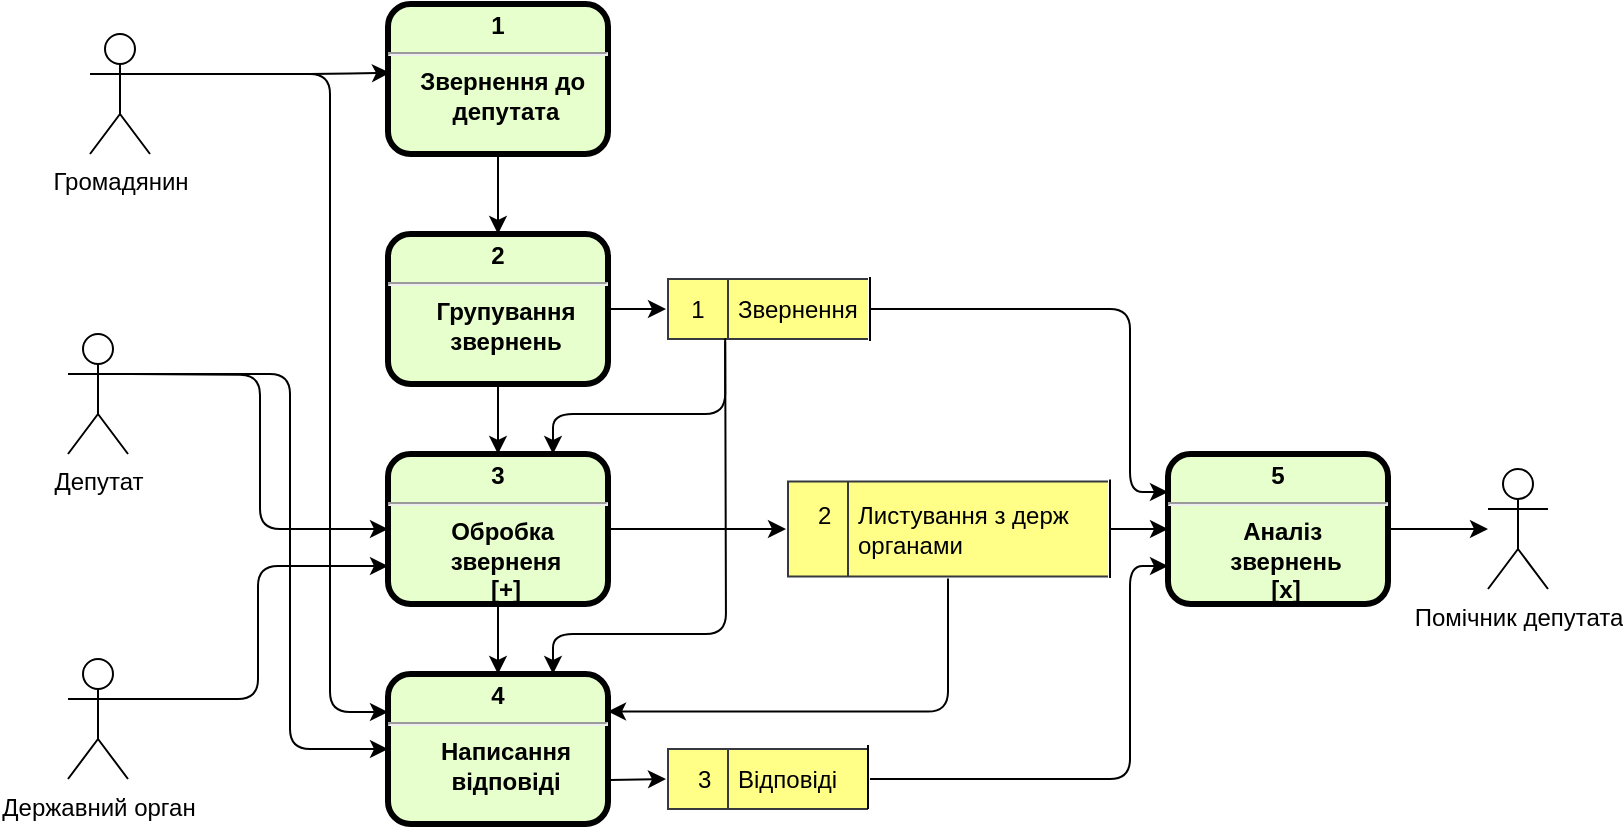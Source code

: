 <mxfile version="21.7.5" type="device">
  <diagram name="Page-1" id="c7558073-3199-34d8-9f00-42111426c3f3">
    <mxGraphModel dx="1223" dy="1083" grid="1" gridSize="10" guides="1" tooltips="1" connect="1" arrows="1" fold="1" page="1" pageScale="1" pageWidth="826" pageHeight="1169" background="none" math="0" shadow="0">
      <root>
        <mxCell id="0" />
        <mxCell id="1" parent="0" />
        <mxCell id="wUK_hWIvIPXeK_BAVFJu-208" value="Депутат&lt;br&gt;" style="shape=umlActor;verticalLabelPosition=bottom;verticalAlign=top;html=1;outlineConnect=0;" parent="1" vertex="1">
          <mxGeometry x="899" y="310" width="30" height="60" as="geometry" />
        </mxCell>
        <mxCell id="wUK_hWIvIPXeK_BAVFJu-209" value="Помічник депутата&lt;br&gt;" style="shape=umlActor;verticalLabelPosition=bottom;verticalAlign=top;html=1;outlineConnect=0;" parent="1" vertex="1">
          <mxGeometry x="1609" y="377.5" width="30" height="60" as="geometry" />
        </mxCell>
        <mxCell id="wUK_hWIvIPXeK_BAVFJu-210" value="Громадянин" style="shape=umlActor;verticalLabelPosition=bottom;verticalAlign=top;html=1;outlineConnect=0;" parent="1" vertex="1">
          <mxGeometry x="910" y="160" width="30" height="60" as="geometry" />
        </mxCell>
        <mxCell id="wUK_hWIvIPXeK_BAVFJu-211" value="Державний орган" style="shape=umlActor;verticalLabelPosition=bottom;verticalAlign=top;html=1;outlineConnect=0;" parent="1" vertex="1">
          <mxGeometry x="899" y="472.5" width="30" height="60" as="geometry" />
        </mxCell>
        <mxCell id="wUK_hWIvIPXeK_BAVFJu-212" style="edgeStyle=orthogonalEdgeStyle;rounded=0;orthogonalLoop=1;jettySize=auto;html=1;entryX=0.5;entryY=0;entryDx=0;entryDy=0;" parent="1" source="wUK_hWIvIPXeK_BAVFJu-213" target="wUK_hWIvIPXeK_BAVFJu-215" edge="1">
          <mxGeometry relative="1" as="geometry" />
        </mxCell>
        <mxCell id="wUK_hWIvIPXeK_BAVFJu-213" value="&lt;p style=&quot;margin: 4px 0px 0px; text-align: center;&quot;&gt;1&lt;/p&gt;&lt;hr&gt;&lt;p style=&quot;margin: 0px; margin-left: 8px;&quot;&gt;Звернення до&amp;nbsp;&lt;/p&gt;&lt;p style=&quot;margin: 0px; margin-left: 8px;&quot;&gt;депутата&lt;/p&gt;" style="verticalAlign=middle;align=center;overflow=fill;fontSize=12;fontFamily=Helvetica;html=1;rounded=1;fontStyle=1;strokeWidth=3;fillColor=#E6FFCC" parent="1" vertex="1">
          <mxGeometry x="1059" y="145" width="110" height="75" as="geometry" />
        </mxCell>
        <mxCell id="wUK_hWIvIPXeK_BAVFJu-214" style="edgeStyle=orthogonalEdgeStyle;rounded=0;orthogonalLoop=1;jettySize=auto;html=1;entryX=0.5;entryY=0;entryDx=0;entryDy=0;" parent="1" source="wUK_hWIvIPXeK_BAVFJu-215" target="wUK_hWIvIPXeK_BAVFJu-218" edge="1">
          <mxGeometry relative="1" as="geometry" />
        </mxCell>
        <mxCell id="wUK_hWIvIPXeK_BAVFJu-215" value="&lt;p style=&quot;margin: 4px 0px 0px; text-align: center;&quot;&gt;&lt;strong style=&quot;&quot;&gt;2&lt;/strong&gt;&lt;/p&gt;&lt;hr&gt;&lt;p style=&quot;margin: 0px; margin-left: 8px;&quot;&gt;Групування&lt;/p&gt;&lt;p style=&quot;margin: 0px; margin-left: 8px;&quot;&gt;звернень&lt;/p&gt;" style="verticalAlign=middle;align=center;overflow=fill;fontSize=12;fontFamily=Helvetica;html=1;rounded=1;fontStyle=1;strokeWidth=3;fillColor=#E6FFCC" parent="1" vertex="1">
          <mxGeometry x="1059" y="260" width="110" height="75" as="geometry" />
        </mxCell>
        <mxCell id="wUK_hWIvIPXeK_BAVFJu-216" value="&amp;nbsp; 1&amp;nbsp; &amp;nbsp; &amp;nbsp;Звернення&amp;nbsp; &amp;nbsp; &amp;nbsp; &amp;nbsp; &amp;nbsp;" style="html=1;dashed=0;whitespace=wrap;shape=mxgraph.dfd.dataStoreID;align=left;spacingLeft=3;points=[[0,0],[0.5,0],[1,0],[0,0.5],[1,0.5],[0,1],[0.5,1],[1,1]];perimeterSpacing=1;fillColor=#ffff88;strokeColor=#36393d;" parent="1" vertex="1">
          <mxGeometry x="1199" y="282.5" width="100" height="30" as="geometry" />
        </mxCell>
        <mxCell id="wUK_hWIvIPXeK_BAVFJu-217" style="edgeStyle=orthogonalEdgeStyle;rounded=0;orthogonalLoop=1;jettySize=auto;html=1;entryX=0.5;entryY=0;entryDx=0;entryDy=0;" parent="1" source="wUK_hWIvIPXeK_BAVFJu-218" target="wUK_hWIvIPXeK_BAVFJu-219" edge="1">
          <mxGeometry relative="1" as="geometry" />
        </mxCell>
        <mxCell id="wUK_hWIvIPXeK_BAVFJu-218" value="&lt;p style=&quot;margin: 4px 0px 0px; text-align: center;&quot;&gt;&lt;strong style=&quot;&quot;&gt;3&lt;/strong&gt;&lt;/p&gt;&lt;hr&gt;&lt;p style=&quot;margin: 0px; margin-left: 8px;&quot;&gt;Обробка&amp;nbsp;&lt;/p&gt;&lt;p style=&quot;margin: 0px; margin-left: 8px;&quot;&gt;зверненя&lt;/p&gt;&lt;p style=&quot;margin: 0px; margin-left: 8px;&quot;&gt;&lt;span style=&quot;background-color: initial;&quot;&gt;[+]&lt;/span&gt;&lt;/p&gt;" style="verticalAlign=middle;align=center;overflow=fill;fontSize=12;fontFamily=Helvetica;html=1;rounded=1;fontStyle=1;strokeWidth=3;fillColor=#E6FFCC" parent="1" vertex="1">
          <mxGeometry x="1059" y="370" width="110" height="75" as="geometry" />
        </mxCell>
        <mxCell id="wUK_hWIvIPXeK_BAVFJu-219" value="&lt;p style=&quot;margin: 4px 0px 0px; text-align: center;&quot;&gt;&lt;strong style=&quot;&quot;&gt;4&lt;/strong&gt;&lt;/p&gt;&lt;hr&gt;&lt;p style=&quot;margin: 0px; margin-left: 8px;&quot;&gt;Написання&lt;/p&gt;&lt;p style=&quot;margin: 0px; margin-left: 8px;&quot;&gt;відповіді&lt;/p&gt;" style="verticalAlign=middle;align=center;overflow=fill;fontSize=12;fontFamily=Helvetica;html=1;rounded=1;fontStyle=1;strokeWidth=3;fillColor=#E6FFCC" parent="1" vertex="1">
          <mxGeometry x="1059" y="480" width="110" height="75" as="geometry" />
        </mxCell>
        <mxCell id="wUK_hWIvIPXeK_BAVFJu-220" value="" style="endArrow=classic;html=1;rounded=1;edgeStyle=orthogonalEdgeStyle;exitX=1;exitY=0.333;exitDx=0;exitDy=0;exitPerimeter=0;entryX=0.009;entryY=0.459;entryDx=0;entryDy=0;entryPerimeter=0;" parent="1" source="wUK_hWIvIPXeK_BAVFJu-210" target="wUK_hWIvIPXeK_BAVFJu-213" edge="1">
          <mxGeometry width="50" height="50" relative="1" as="geometry">
            <mxPoint x="999" y="380" as="sourcePoint" />
            <mxPoint x="1030" y="150" as="targetPoint" />
            <Array as="points">
              <mxPoint x="1030" y="180" />
            </Array>
          </mxGeometry>
        </mxCell>
        <mxCell id="wUK_hWIvIPXeK_BAVFJu-221" value="" style="endArrow=classic;html=1;rounded=1;entryX=0;entryY=0.5;entryDx=0;entryDy=0;edgeStyle=orthogonalEdgeStyle;" parent="1" target="wUK_hWIvIPXeK_BAVFJu-218" edge="1">
          <mxGeometry width="50" height="50" relative="1" as="geometry">
            <mxPoint x="930" y="330" as="sourcePoint" />
            <mxPoint x="1049" y="330" as="targetPoint" />
          </mxGeometry>
        </mxCell>
        <mxCell id="wUK_hWIvIPXeK_BAVFJu-222" value="" style="endArrow=classic;html=1;rounded=1;entryX=0;entryY=0.5;entryDx=0;entryDy=0;edgeStyle=orthogonalEdgeStyle;exitX=1;exitY=0.333;exitDx=0;exitDy=0;exitPerimeter=0;" parent="1" source="wUK_hWIvIPXeK_BAVFJu-208" target="wUK_hWIvIPXeK_BAVFJu-219" edge="1">
          <mxGeometry width="50" height="50" relative="1" as="geometry">
            <mxPoint x="849" y="363.67" as="sourcePoint" />
            <mxPoint x="1069" y="417.5" as="targetPoint" />
            <Array as="points">
              <mxPoint x="1010" y="330" />
              <mxPoint x="1010" y="518" />
            </Array>
          </mxGeometry>
        </mxCell>
        <mxCell id="wUK_hWIvIPXeK_BAVFJu-223" value="" style="endArrow=classic;html=1;rounded=1;entryX=0;entryY=0.25;entryDx=0;entryDy=0;edgeStyle=orthogonalEdgeStyle;exitX=1;exitY=0.333;exitDx=0;exitDy=0;exitPerimeter=0;" parent="1" source="wUK_hWIvIPXeK_BAVFJu-210" target="wUK_hWIvIPXeK_BAVFJu-219" edge="1">
          <mxGeometry width="50" height="50" relative="1" as="geometry">
            <mxPoint x="999" y="380" as="sourcePoint" />
            <mxPoint x="1049" y="330" as="targetPoint" />
            <Array as="points">
              <mxPoint x="1030" y="180" />
              <mxPoint x="1030" y="499" />
              <mxPoint x="1059" y="499" />
            </Array>
          </mxGeometry>
        </mxCell>
        <mxCell id="wUK_hWIvIPXeK_BAVFJu-224" value="&amp;nbsp; &amp;nbsp;3&amp;nbsp; &amp;nbsp; Відповіді" style="html=1;dashed=0;whitespace=wrap;shape=mxgraph.dfd.dataStoreID;align=left;spacingLeft=3;points=[[0,0],[0.5,0],[1,0],[0,0.5],[1,0.5],[0,1],[0.5,1],[1,1]];perimeterSpacing=1;fillColor=#ffff88;strokeColor=#36393d;" parent="1" vertex="1">
          <mxGeometry x="1199" y="517.5" width="100" height="30" as="geometry" />
        </mxCell>
        <mxCell id="wUK_hWIvIPXeK_BAVFJu-225" value="" style="endArrow=classic;html=1;rounded=0;entryX=0;entryY=0.5;entryDx=0;entryDy=0;" parent="1" target="wUK_hWIvIPXeK_BAVFJu-224" edge="1">
          <mxGeometry width="50" height="50" relative="1" as="geometry">
            <mxPoint x="1170" y="533" as="sourcePoint" />
            <mxPoint x="1049" y="330" as="targetPoint" />
          </mxGeometry>
        </mxCell>
        <mxCell id="wUK_hWIvIPXeK_BAVFJu-226" value="" style="endArrow=classic;html=1;rounded=0;exitX=1;exitY=0.5;exitDx=0;exitDy=0;entryX=0;entryY=0.5;entryDx=0;entryDy=0;" parent="1" source="wUK_hWIvIPXeK_BAVFJu-215" target="wUK_hWIvIPXeK_BAVFJu-216" edge="1">
          <mxGeometry width="50" height="50" relative="1" as="geometry">
            <mxPoint x="999" y="380" as="sourcePoint" />
            <mxPoint x="1049" y="330" as="targetPoint" />
          </mxGeometry>
        </mxCell>
        <mxCell id="wUK_hWIvIPXeK_BAVFJu-227" value="&lt;p style=&quot;margin: 4px 0px 0px; text-align: center;&quot;&gt;&lt;strong style=&quot;&quot;&gt;5&lt;/strong&gt;&lt;/p&gt;&lt;hr&gt;&lt;p style=&quot;margin: 0px; margin-left: 8px;&quot;&gt;Аналіз&amp;nbsp;&lt;/p&gt;&lt;p style=&quot;margin: 0px; margin-left: 8px;&quot;&gt;звернень&lt;/p&gt;&lt;p style=&quot;margin: 0px; margin-left: 8px;&quot;&gt;[x]&lt;/p&gt;" style="verticalAlign=middle;align=center;overflow=fill;fontSize=12;fontFamily=Helvetica;html=1;rounded=1;fontStyle=1;strokeWidth=3;fillColor=#E6FFCC" parent="1" vertex="1">
          <mxGeometry x="1449" y="370" width="110" height="75" as="geometry" />
        </mxCell>
        <mxCell id="wUK_hWIvIPXeK_BAVFJu-228" value="" style="endArrow=classic;html=1;rounded=1;entryX=0;entryY=0.75;entryDx=0;entryDy=0;edgeStyle=orthogonalEdgeStyle;" parent="1" source="wUK_hWIvIPXeK_BAVFJu-224" target="wUK_hWIvIPXeK_BAVFJu-227" edge="1">
          <mxGeometry width="50" height="50" relative="1" as="geometry">
            <mxPoint x="999" y="380" as="sourcePoint" />
            <mxPoint x="1049" y="330" as="targetPoint" />
            <Array as="points">
              <mxPoint x="1430" y="533" />
              <mxPoint x="1430" y="426" />
              <mxPoint x="1449" y="426" />
            </Array>
          </mxGeometry>
        </mxCell>
        <mxCell id="wUK_hWIvIPXeK_BAVFJu-229" value="" style="endArrow=classic;html=1;rounded=1;exitX=1;exitY=0.5;exitDx=0;exitDy=0;entryX=0;entryY=0.25;entryDx=0;entryDy=0;edgeStyle=orthogonalEdgeStyle;" parent="1" source="wUK_hWIvIPXeK_BAVFJu-216" target="wUK_hWIvIPXeK_BAVFJu-227" edge="1">
          <mxGeometry width="50" height="50" relative="1" as="geometry">
            <mxPoint x="1380.0" y="515" as="sourcePoint" />
            <mxPoint x="1394" y="420" as="targetPoint" />
            <Array as="points">
              <mxPoint x="1430" y="298" />
              <mxPoint x="1430" y="389" />
              <mxPoint x="1449" y="389" />
            </Array>
          </mxGeometry>
        </mxCell>
        <mxCell id="wUK_hWIvIPXeK_BAVFJu-230" value="" style="endArrow=classic;html=1;rounded=0;exitX=1;exitY=0.5;exitDx=0;exitDy=0;" parent="1" source="wUK_hWIvIPXeK_BAVFJu-227" target="wUK_hWIvIPXeK_BAVFJu-209" edge="1">
          <mxGeometry width="50" height="50" relative="1" as="geometry">
            <mxPoint x="1029" y="380" as="sourcePoint" />
            <mxPoint x="1079" y="330" as="targetPoint" />
          </mxGeometry>
        </mxCell>
        <mxCell id="wUK_hWIvIPXeK_BAVFJu-231" value="&amp;nbsp; &amp;nbsp;2&amp;nbsp; &amp;nbsp; Листування з держ &lt;br&gt;&amp;nbsp; &amp;nbsp; &amp;nbsp; &amp;nbsp; &amp;nbsp;органами" style="html=1;dashed=0;whitespace=wrap;shape=mxgraph.dfd.dataStoreID;align=left;spacingLeft=3;points=[[0,0],[0.5,0],[1,0],[0,0.5],[1,0.5],[0,1],[0.5,1],[1,1]];perimeterSpacing=1;fillColor=#ffff88;strokeColor=#36393d;" parent="1" vertex="1">
          <mxGeometry x="1259" y="383.75" width="160" height="47.5" as="geometry" />
        </mxCell>
        <mxCell id="wUK_hWIvIPXeK_BAVFJu-232" value="" style="endArrow=classic;html=1;rounded=0;entryX=0;entryY=0.5;entryDx=0;entryDy=0;exitX=1;exitY=0.5;exitDx=0;exitDy=0;" parent="1" source="wUK_hWIvIPXeK_BAVFJu-218" target="wUK_hWIvIPXeK_BAVFJu-231" edge="1">
          <mxGeometry width="50" height="50" relative="1" as="geometry">
            <mxPoint x="1209" y="480" as="sourcePoint" />
            <mxPoint x="1179" y="417.5" as="targetPoint" />
          </mxGeometry>
        </mxCell>
        <mxCell id="wUK_hWIvIPXeK_BAVFJu-233" value="" style="endArrow=classic;html=1;rounded=0;exitX=1;exitY=0.5;exitDx=0;exitDy=0;entryX=0;entryY=0.5;entryDx=0;entryDy=0;" parent="1" source="wUK_hWIvIPXeK_BAVFJu-231" target="wUK_hWIvIPXeK_BAVFJu-227" edge="1">
          <mxGeometry width="50" height="50" relative="1" as="geometry">
            <mxPoint x="1059" y="380" as="sourcePoint" />
            <mxPoint x="1109" y="330" as="targetPoint" />
          </mxGeometry>
        </mxCell>
        <mxCell id="wUK_hWIvIPXeK_BAVFJu-234" value="" style="endArrow=classic;html=1;rounded=1;entryX=0;entryY=0.75;entryDx=0;entryDy=0;edgeStyle=orthogonalEdgeStyle;exitX=1;exitY=0.333;exitDx=0;exitDy=0;exitPerimeter=0;" parent="1" source="wUK_hWIvIPXeK_BAVFJu-211" target="wUK_hWIvIPXeK_BAVFJu-218" edge="1">
          <mxGeometry width="50" height="50" relative="1" as="geometry">
            <mxPoint x="930" y="520" as="sourcePoint" />
            <mxPoint x="1259" y="330" as="targetPoint" />
            <Array as="points">
              <mxPoint x="994" y="493" />
              <mxPoint x="994" y="426" />
              <mxPoint x="1059" y="426" />
            </Array>
          </mxGeometry>
        </mxCell>
        <mxCell id="wUK_hWIvIPXeK_BAVFJu-236" value="" style="endArrow=classic;html=1;rounded=1;exitX=0.29;exitY=1.009;exitDx=0;exitDy=0;edgeStyle=orthogonalEdgeStyle;entryX=0.75;entryY=0;entryDx=0;entryDy=0;exitPerimeter=0;" parent="1" source="wUK_hWIvIPXeK_BAVFJu-216" target="wUK_hWIvIPXeK_BAVFJu-218" edge="1">
          <mxGeometry width="50" height="50" relative="1" as="geometry">
            <mxPoint x="1040" y="460" as="sourcePoint" />
            <mxPoint x="1200" y="380" as="targetPoint" />
            <Array as="points">
              <mxPoint x="1228" y="350" />
              <mxPoint x="1142" y="350" />
            </Array>
          </mxGeometry>
        </mxCell>
        <mxCell id="wUK_hWIvIPXeK_BAVFJu-237" value="" style="endArrow=classic;html=1;rounded=1;exitX=0.5;exitY=1;exitDx=0;exitDy=0;entryX=1;entryY=0.25;entryDx=0;entryDy=0;edgeStyle=orthogonalEdgeStyle;" parent="1" source="wUK_hWIvIPXeK_BAVFJu-231" target="wUK_hWIvIPXeK_BAVFJu-219" edge="1">
          <mxGeometry width="50" height="50" relative="1" as="geometry">
            <mxPoint x="1040" y="460" as="sourcePoint" />
            <mxPoint x="1090" y="410" as="targetPoint" />
            <Array as="points">
              <mxPoint x="1339" y="499" />
            </Array>
          </mxGeometry>
        </mxCell>
        <mxCell id="ZMrKhjkZ2EPQGpr6_din-2" value="" style="endArrow=none;html=1;rounded=0;entryX=1;entryY=0;entryDx=0;entryDy=0;exitX=1;exitY=1;exitDx=0;exitDy=0;" edge="1" parent="1" source="wUK_hWIvIPXeK_BAVFJu-216" target="wUK_hWIvIPXeK_BAVFJu-216">
          <mxGeometry width="50" height="50" relative="1" as="geometry">
            <mxPoint x="1310" y="370" as="sourcePoint" />
            <mxPoint x="1360" y="320" as="targetPoint" />
          </mxGeometry>
        </mxCell>
        <mxCell id="ZMrKhjkZ2EPQGpr6_din-3" value="" style="endArrow=none;html=1;rounded=0;entryX=1;entryY=0;entryDx=0;entryDy=0;exitX=1;exitY=1;exitDx=0;exitDy=0;" edge="1" parent="1">
          <mxGeometry width="50" height="50" relative="1" as="geometry">
            <mxPoint x="1299" y="547.5" as="sourcePoint" />
            <mxPoint x="1299" y="515.5" as="targetPoint" />
          </mxGeometry>
        </mxCell>
        <mxCell id="ZMrKhjkZ2EPQGpr6_din-4" value="" style="endArrow=none;html=1;rounded=0;entryX=1;entryY=0;entryDx=0;entryDy=0;" edge="1" parent="1" target="wUK_hWIvIPXeK_BAVFJu-231">
          <mxGeometry width="50" height="50" relative="1" as="geometry">
            <mxPoint x="1420" y="432" as="sourcePoint" />
            <mxPoint x="1370" y="292" as="targetPoint" />
          </mxGeometry>
        </mxCell>
        <mxCell id="ZMrKhjkZ2EPQGpr6_din-7" value="" style="endArrow=classic;html=1;rounded=1;edgeStyle=orthogonalEdgeStyle;entryX=0.75;entryY=0;entryDx=0;entryDy=0;exitX=0.29;exitY=0.959;exitDx=0;exitDy=0;exitPerimeter=0;" edge="1" parent="1" source="wUK_hWIvIPXeK_BAVFJu-216" target="wUK_hWIvIPXeK_BAVFJu-219">
          <mxGeometry width="50" height="50" relative="1" as="geometry">
            <mxPoint x="1240" y="340" as="sourcePoint" />
            <mxPoint x="1152" y="380" as="targetPoint" />
            <Array as="points">
              <mxPoint x="1228" y="315" />
              <mxPoint x="1228" y="315" />
              <mxPoint x="1228" y="460" />
              <mxPoint x="1142" y="460" />
            </Array>
          </mxGeometry>
        </mxCell>
      </root>
    </mxGraphModel>
  </diagram>
</mxfile>

